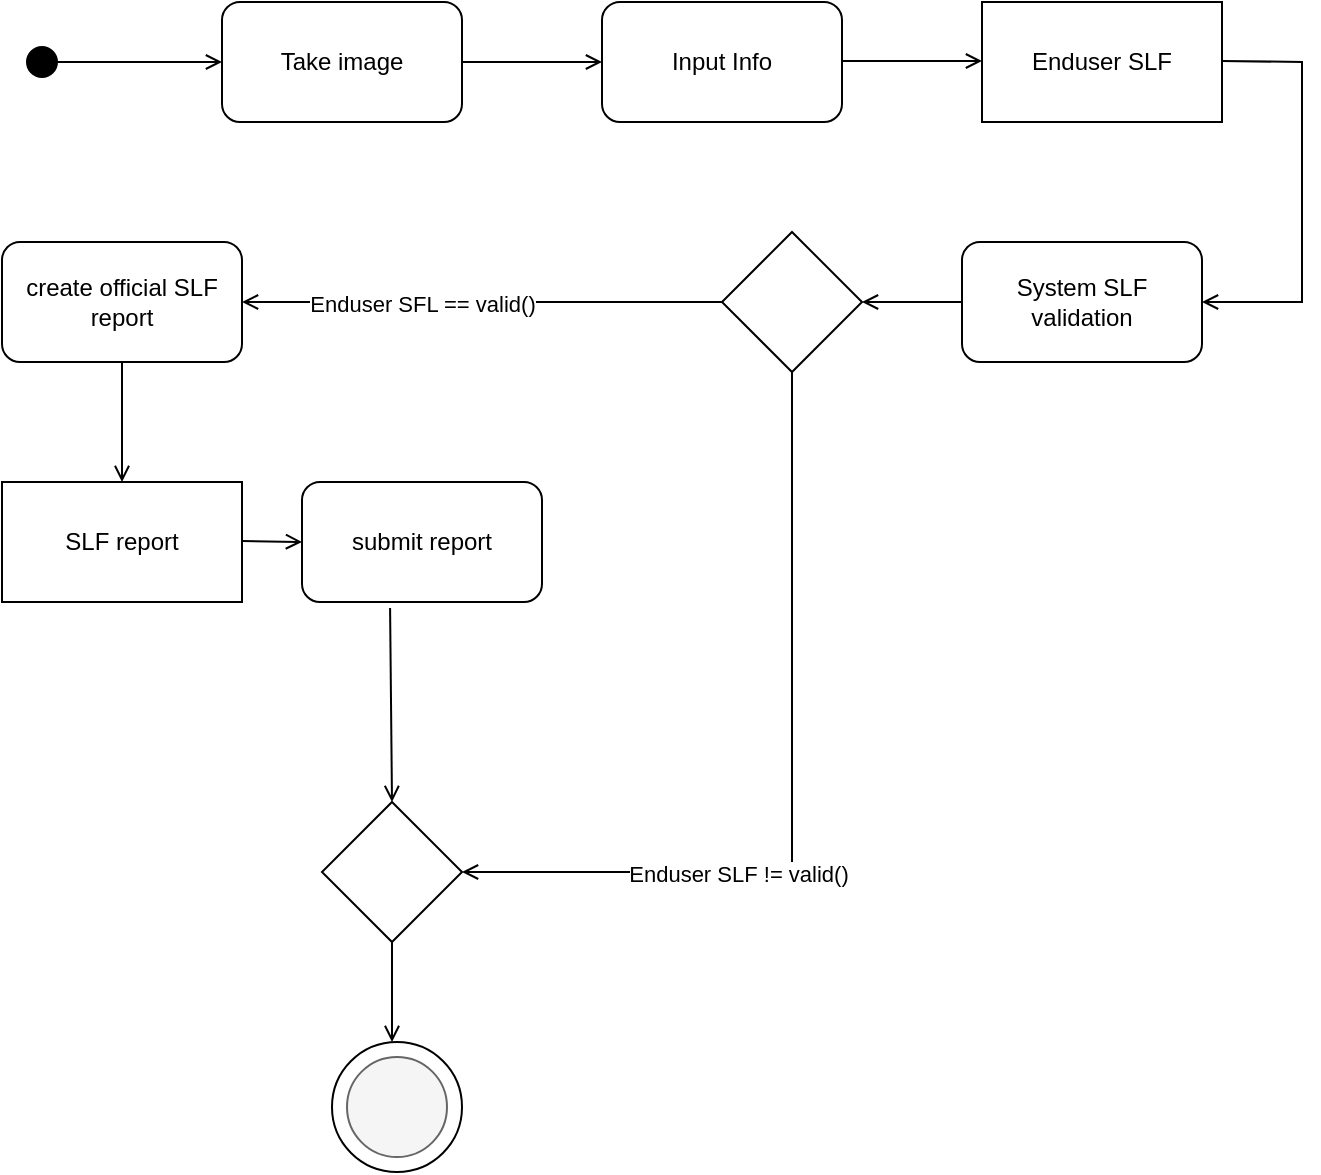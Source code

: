 <mxfile version="21.8.2" type="github">
  <diagram name="Page-1" id="e7e014a7-5840-1c2e-5031-d8a46d1fe8dd">
    <mxGraphModel dx="819" dy="670" grid="1" gridSize="10" guides="1" tooltips="1" connect="1" arrows="1" fold="1" page="1" pageScale="1" pageWidth="1169" pageHeight="826" background="none" math="0" shadow="0">
      <root>
        <mxCell id="0" />
        <mxCell id="1" parent="0" />
        <mxCell id="7YPzfLgFu9XmwdIDtmj3-42" value="Take image" style="rounded=1;whiteSpace=wrap;html=1;" vertex="1" parent="1">
          <mxGeometry x="320" y="260" width="120" height="60" as="geometry" />
        </mxCell>
        <mxCell id="7YPzfLgFu9XmwdIDtmj3-44" value="" style="endArrow=open;html=1;rounded=0;exitX=1;exitY=0.5;exitDx=0;exitDy=0;endFill=0;" edge="1" parent="1" source="7YPzfLgFu9XmwdIDtmj3-42">
          <mxGeometry width="50" height="50" relative="1" as="geometry">
            <mxPoint x="490" y="440" as="sourcePoint" />
            <mxPoint x="510" y="290" as="targetPoint" />
          </mxGeometry>
        </mxCell>
        <mxCell id="7YPzfLgFu9XmwdIDtmj3-45" value="Input Info" style="rounded=1;whiteSpace=wrap;html=1;" vertex="1" parent="1">
          <mxGeometry x="510" y="260" width="120" height="60" as="geometry" />
        </mxCell>
        <mxCell id="7YPzfLgFu9XmwdIDtmj3-46" value="" style="endArrow=open;html=1;rounded=0;exitX=1;exitY=0.5;exitDx=0;exitDy=0;endFill=0;" edge="1" parent="1">
          <mxGeometry width="50" height="50" relative="1" as="geometry">
            <mxPoint x="630" y="289.5" as="sourcePoint" />
            <mxPoint x="700" y="289.5" as="targetPoint" />
          </mxGeometry>
        </mxCell>
        <mxCell id="7YPzfLgFu9XmwdIDtmj3-47" value="Enduser SLF" style="rounded=0;whiteSpace=wrap;html=1;" vertex="1" parent="1">
          <mxGeometry x="700" y="260" width="120" height="60" as="geometry" />
        </mxCell>
        <mxCell id="7YPzfLgFu9XmwdIDtmj3-48" value="" style="endArrow=open;html=1;rounded=0;exitX=1;exitY=0.5;exitDx=0;exitDy=0;endFill=0;" edge="1" parent="1">
          <mxGeometry width="50" height="50" relative="1" as="geometry">
            <mxPoint x="820" y="289.5" as="sourcePoint" />
            <mxPoint x="810" y="410" as="targetPoint" />
            <Array as="points">
              <mxPoint x="860" y="290" />
              <mxPoint x="860" y="410" />
            </Array>
          </mxGeometry>
        </mxCell>
        <mxCell id="7YPzfLgFu9XmwdIDtmj3-49" value="System SLF validation" style="rounded=1;whiteSpace=wrap;html=1;" vertex="1" parent="1">
          <mxGeometry x="690" y="380" width="120" height="60" as="geometry" />
        </mxCell>
        <mxCell id="7YPzfLgFu9XmwdIDtmj3-50" value="" style="endArrow=open;html=1;rounded=0;exitX=0;exitY=0.5;exitDx=0;exitDy=0;endFill=0;" edge="1" parent="1" source="7YPzfLgFu9XmwdIDtmj3-49">
          <mxGeometry width="50" height="50" relative="1" as="geometry">
            <mxPoint x="560" y="390" as="sourcePoint" />
            <mxPoint x="640" y="410" as="targetPoint" />
          </mxGeometry>
        </mxCell>
        <mxCell id="7YPzfLgFu9XmwdIDtmj3-51" value="" style="rhombus;whiteSpace=wrap;html=1;" vertex="1" parent="1">
          <mxGeometry x="570" y="375" width="70" height="70" as="geometry" />
        </mxCell>
        <mxCell id="7YPzfLgFu9XmwdIDtmj3-52" value="" style="endArrow=open;html=1;rounded=0;exitX=0;exitY=0.5;exitDx=0;exitDy=0;endFill=0;" edge="1" parent="1" source="7YPzfLgFu9XmwdIDtmj3-51">
          <mxGeometry width="50" height="50" relative="1" as="geometry">
            <mxPoint x="470" y="400" as="sourcePoint" />
            <mxPoint x="330" y="410" as="targetPoint" />
          </mxGeometry>
        </mxCell>
        <mxCell id="7YPzfLgFu9XmwdIDtmj3-53" value="Enduser SFL == valid()" style="edgeLabel;html=1;align=center;verticalAlign=middle;resizable=0;points=[];" vertex="1" connectable="0" parent="7YPzfLgFu9XmwdIDtmj3-52">
          <mxGeometry x="0.25" y="1" relative="1" as="geometry">
            <mxPoint as="offset" />
          </mxGeometry>
        </mxCell>
        <mxCell id="7YPzfLgFu9XmwdIDtmj3-54" value="create official SLF report" style="rounded=1;whiteSpace=wrap;html=1;" vertex="1" parent="1">
          <mxGeometry x="210" y="380" width="120" height="60" as="geometry" />
        </mxCell>
        <mxCell id="7YPzfLgFu9XmwdIDtmj3-55" value="" style="endArrow=open;html=1;rounded=0;exitX=0.5;exitY=1;exitDx=0;exitDy=0;endFill=0;entryX=1;entryY=0.5;entryDx=0;entryDy=0;" edge="1" parent="1" source="7YPzfLgFu9XmwdIDtmj3-51" target="7YPzfLgFu9XmwdIDtmj3-58">
          <mxGeometry width="50" height="50" relative="1" as="geometry">
            <mxPoint x="570" y="500" as="sourcePoint" />
            <mxPoint x="420" y="550" as="targetPoint" />
            <Array as="points">
              <mxPoint x="605" y="695" />
            </Array>
          </mxGeometry>
        </mxCell>
        <mxCell id="7YPzfLgFu9XmwdIDtmj3-57" value="Enduser SLF != valid()" style="edgeLabel;html=1;align=center;verticalAlign=middle;resizable=0;points=[];" vertex="1" connectable="0" parent="7YPzfLgFu9XmwdIDtmj3-55">
          <mxGeometry x="0.336" y="1" relative="1" as="geometry">
            <mxPoint as="offset" />
          </mxGeometry>
        </mxCell>
        <mxCell id="7YPzfLgFu9XmwdIDtmj3-58" value="" style="rhombus;whiteSpace=wrap;html=1;" vertex="1" parent="1">
          <mxGeometry x="370" y="660" width="70" height="70" as="geometry" />
        </mxCell>
        <mxCell id="7YPzfLgFu9XmwdIDtmj3-60" value="" style="endArrow=open;html=1;rounded=0;exitX=0.5;exitY=1;exitDx=0;exitDy=0;endFill=0;" edge="1" parent="1" source="7YPzfLgFu9XmwdIDtmj3-58">
          <mxGeometry width="50" height="50" relative="1" as="geometry">
            <mxPoint x="385" y="780" as="sourcePoint" />
            <mxPoint x="405" y="780" as="targetPoint" />
          </mxGeometry>
        </mxCell>
        <mxCell id="7YPzfLgFu9XmwdIDtmj3-61" value="" style="ellipse;whiteSpace=wrap;html=1;aspect=fixed;" vertex="1" parent="1">
          <mxGeometry x="375" y="780" width="65" height="65" as="geometry" />
        </mxCell>
        <mxCell id="7YPzfLgFu9XmwdIDtmj3-62" value="" style="ellipse;whiteSpace=wrap;html=1;aspect=fixed;fillColor=#f5f5f5;strokeColor=#666666;fontColor=#333333;" vertex="1" parent="1">
          <mxGeometry x="382.5" y="787.5" width="50" height="50" as="geometry" />
        </mxCell>
        <mxCell id="7YPzfLgFu9XmwdIDtmj3-63" value="" style="endArrow=open;html=1;rounded=0;exitX=0.5;exitY=1;exitDx=0;exitDy=0;endFill=0;" edge="1" parent="1" source="7YPzfLgFu9XmwdIDtmj3-54">
          <mxGeometry width="50" height="50" relative="1" as="geometry">
            <mxPoint x="240" y="460" as="sourcePoint" />
            <mxPoint x="270" y="500" as="targetPoint" />
          </mxGeometry>
        </mxCell>
        <mxCell id="7YPzfLgFu9XmwdIDtmj3-64" value="SLF report" style="rounded=0;whiteSpace=wrap;html=1;" vertex="1" parent="1">
          <mxGeometry x="210" y="500" width="120" height="60" as="geometry" />
        </mxCell>
        <mxCell id="7YPzfLgFu9XmwdIDtmj3-66" value="" style="endArrow=open;html=1;rounded=0;exitX=1;exitY=0.5;exitDx=0;exitDy=0;endFill=0;" edge="1" parent="1">
          <mxGeometry width="50" height="50" relative="1" as="geometry">
            <mxPoint x="330" y="529.5" as="sourcePoint" />
            <mxPoint x="360" y="530" as="targetPoint" />
          </mxGeometry>
        </mxCell>
        <mxCell id="7YPzfLgFu9XmwdIDtmj3-67" value="submit report" style="rounded=1;whiteSpace=wrap;html=1;" vertex="1" parent="1">
          <mxGeometry x="360" y="500" width="120" height="60" as="geometry" />
        </mxCell>
        <mxCell id="7YPzfLgFu9XmwdIDtmj3-68" value="" style="endArrow=open;html=1;rounded=0;exitX=0.367;exitY=1.05;exitDx=0;exitDy=0;endFill=0;entryX=0.5;entryY=0;entryDx=0;entryDy=0;exitPerimeter=0;" edge="1" parent="1" source="7YPzfLgFu9XmwdIDtmj3-67" target="7YPzfLgFu9XmwdIDtmj3-58">
          <mxGeometry width="50" height="50" relative="1" as="geometry">
            <mxPoint x="382.5" y="600" as="sourcePoint" />
            <mxPoint x="452.5" y="600" as="targetPoint" />
          </mxGeometry>
        </mxCell>
        <mxCell id="7YPzfLgFu9XmwdIDtmj3-71" value="" style="endArrow=open;html=1;rounded=0;entryX=0;entryY=0.5;entryDx=0;entryDy=0;endFill=0;startArrow=oval;startFill=1;endSize=6;targetPerimeterSpacing=0;sourcePerimeterSpacing=0;startSize=15;" edge="1" parent="1" target="7YPzfLgFu9XmwdIDtmj3-42">
          <mxGeometry width="50" height="50" relative="1" as="geometry">
            <mxPoint x="230" y="290" as="sourcePoint" />
            <mxPoint x="280" y="290" as="targetPoint" />
          </mxGeometry>
        </mxCell>
      </root>
    </mxGraphModel>
  </diagram>
</mxfile>
